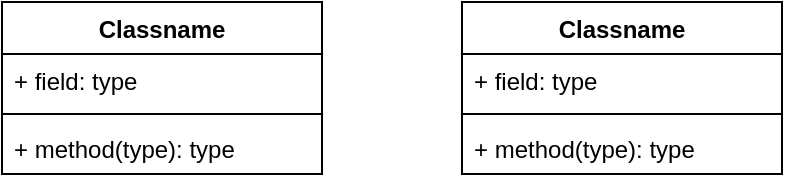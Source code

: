 <mxfile version="12.9.11" type="github"><diagram id="yJk1yHmyc17mHIByIlNJ" name="Page-1"><mxGraphModel dx="859" dy="547" grid="1" gridSize="10" guides="1" tooltips="1" connect="1" arrows="1" fold="1" page="1" pageScale="1" pageWidth="850" pageHeight="1100" math="0" shadow="0"><root><mxCell id="0"/><mxCell id="1" parent="0"/><mxCell id="uCMza6cITyDN3qYdnsxz-1" value="Classname" style="swimlane;fontStyle=1;align=center;verticalAlign=top;childLayout=stackLayout;horizontal=1;startSize=26;horizontalStack=0;resizeParent=1;resizeParentMax=0;resizeLast=0;collapsible=1;marginBottom=0;" vertex="1" parent="1"><mxGeometry x="340" y="220" width="160" height="86" as="geometry"/></mxCell><mxCell id="uCMza6cITyDN3qYdnsxz-2" value="+ field: type" style="text;strokeColor=none;fillColor=none;align=left;verticalAlign=top;spacingLeft=4;spacingRight=4;overflow=hidden;rotatable=0;points=[[0,0.5],[1,0.5]];portConstraint=eastwest;" vertex="1" parent="uCMza6cITyDN3qYdnsxz-1"><mxGeometry y="26" width="160" height="26" as="geometry"/></mxCell><mxCell id="uCMza6cITyDN3qYdnsxz-3" value="" style="line;strokeWidth=1;fillColor=none;align=left;verticalAlign=middle;spacingTop=-1;spacingLeft=3;spacingRight=3;rotatable=0;labelPosition=right;points=[];portConstraint=eastwest;" vertex="1" parent="uCMza6cITyDN3qYdnsxz-1"><mxGeometry y="52" width="160" height="8" as="geometry"/></mxCell><mxCell id="uCMza6cITyDN3qYdnsxz-4" value="+ method(type): type" style="text;strokeColor=none;fillColor=none;align=left;verticalAlign=top;spacingLeft=4;spacingRight=4;overflow=hidden;rotatable=0;points=[[0,0.5],[1,0.5]];portConstraint=eastwest;" vertex="1" parent="uCMza6cITyDN3qYdnsxz-1"><mxGeometry y="60" width="160" height="26" as="geometry"/></mxCell><mxCell id="uCMza6cITyDN3qYdnsxz-5" value="Classname" style="swimlane;fontStyle=1;align=center;verticalAlign=top;childLayout=stackLayout;horizontal=1;startSize=26;horizontalStack=0;resizeParent=1;resizeParentMax=0;resizeLast=0;collapsible=1;marginBottom=0;" vertex="1" parent="1"><mxGeometry x="570" y="220" width="160" height="86" as="geometry"/></mxCell><mxCell id="uCMza6cITyDN3qYdnsxz-6" value="+ field: type" style="text;strokeColor=none;fillColor=none;align=left;verticalAlign=top;spacingLeft=4;spacingRight=4;overflow=hidden;rotatable=0;points=[[0,0.5],[1,0.5]];portConstraint=eastwest;" vertex="1" parent="uCMza6cITyDN3qYdnsxz-5"><mxGeometry y="26" width="160" height="26" as="geometry"/></mxCell><mxCell id="uCMza6cITyDN3qYdnsxz-7" value="" style="line;strokeWidth=1;fillColor=none;align=left;verticalAlign=middle;spacingTop=-1;spacingLeft=3;spacingRight=3;rotatable=0;labelPosition=right;points=[];portConstraint=eastwest;" vertex="1" parent="uCMza6cITyDN3qYdnsxz-5"><mxGeometry y="52" width="160" height="8" as="geometry"/></mxCell><mxCell id="uCMza6cITyDN3qYdnsxz-8" value="+ method(type): type" style="text;strokeColor=none;fillColor=none;align=left;verticalAlign=top;spacingLeft=4;spacingRight=4;overflow=hidden;rotatable=0;points=[[0,0.5],[1,0.5]];portConstraint=eastwest;" vertex="1" parent="uCMza6cITyDN3qYdnsxz-5"><mxGeometry y="60" width="160" height="26" as="geometry"/></mxCell></root></mxGraphModel></diagram></mxfile>